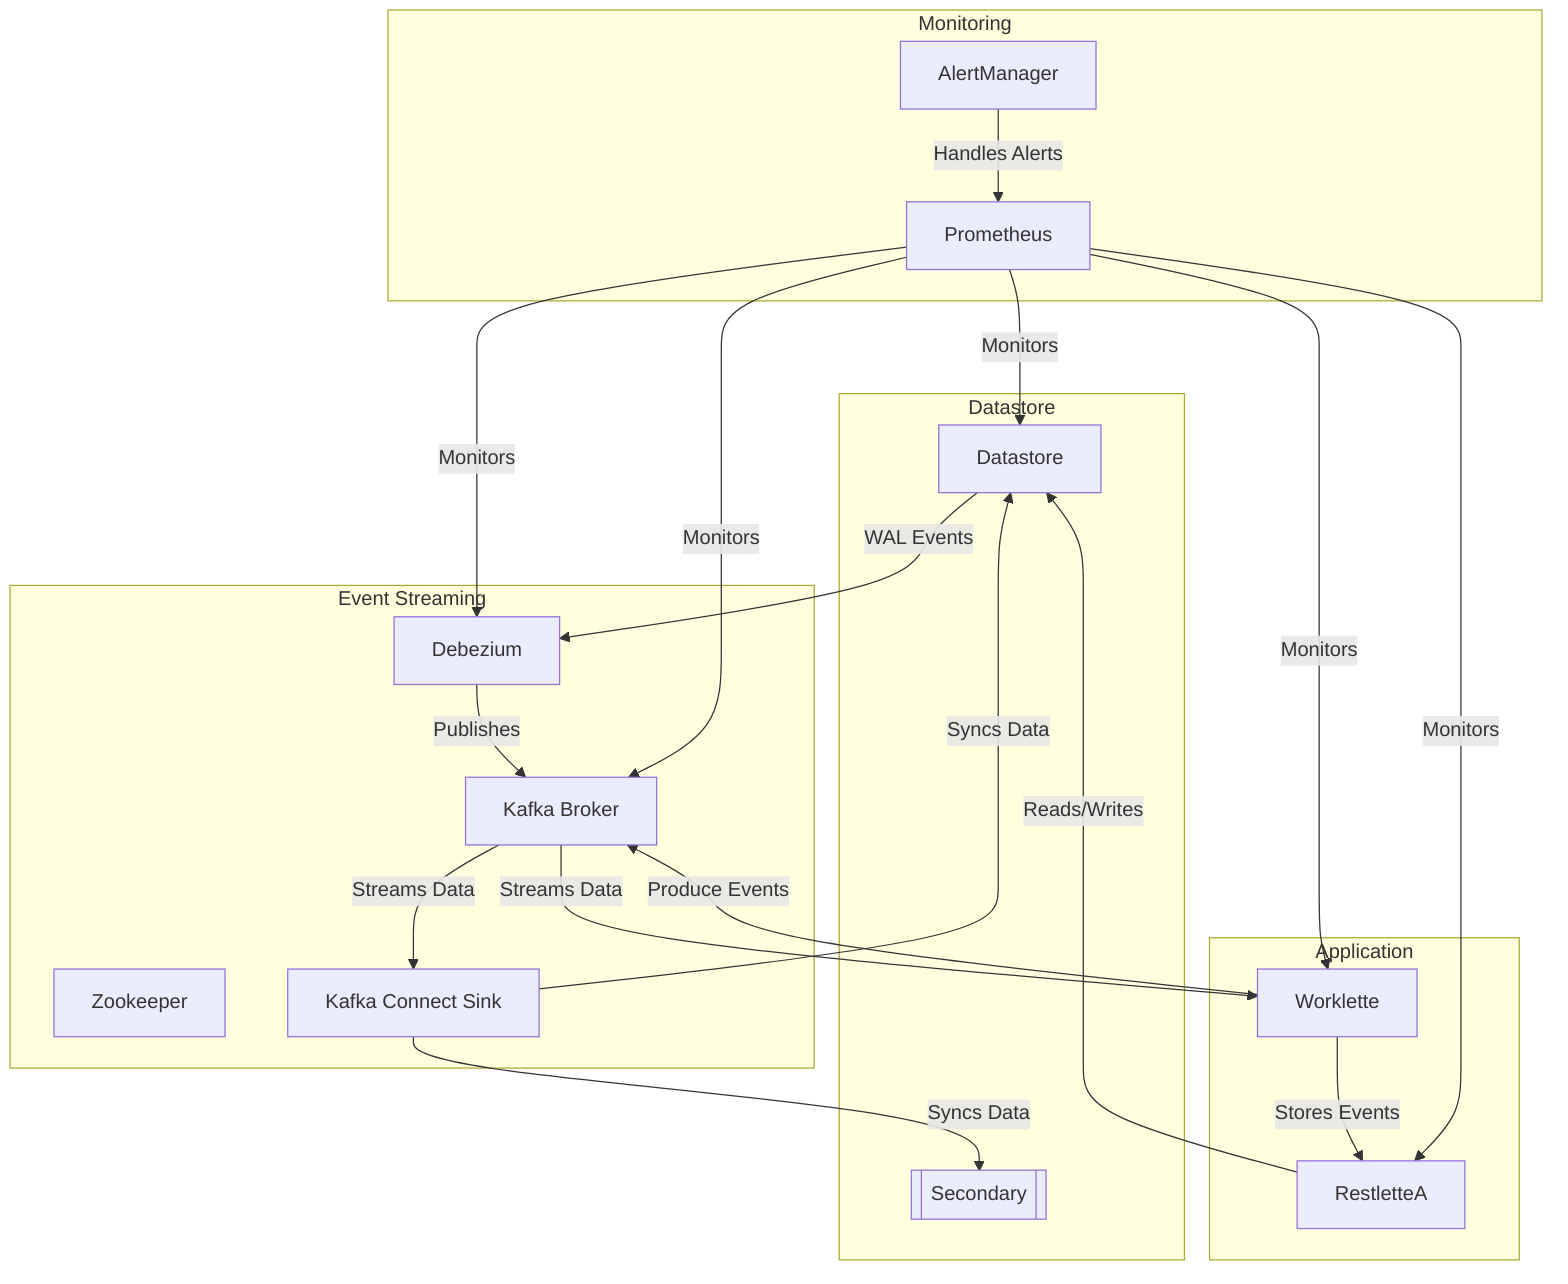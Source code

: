 graph TD;

%% Datastore Layer
subgraph Datastore
    Postgres[Datastore]
    MinIO[[Secondary]]
end

%% Event Streaming Layer
subgraph Event Streaming
    Kafka[Kafka Broker]
    Zookeeper[Zookeeper]
    Debezium[Debezium]
    KafkaConnect[Kafka Connect Sink]
end

%% Application Layer
subgraph Application
    RestletteA[RestletteA]
    Worklette[Worklette]
end

%% Monitoring & Alerting
subgraph Monitoring
    Prometheus[Prometheus]
    AlertManager[AlertManager]
end

%% Connections
RestletteA -->|Reads/Writes| Postgres
Postgres -->|WAL Events| Debezium
Debezium -->|Publishes| Kafka
Kafka -->|Streams Data| KafkaConnect
KafkaConnect -->|Syncs Data| Postgres & MinIO

Kafka -->|Streams Data| Worklette
Worklette -->|Stores Events| RestletteA
Worklette -->|Produce Events| Kafka

Prometheus -->|Monitors| Postgres & Kafka & Worklette & RestletteA & Debezium
AlertManager -->|Handles Alerts| Prometheus